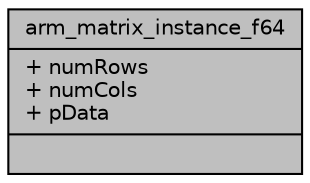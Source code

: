 digraph "arm_matrix_instance_f64"
{
  edge [fontname="Helvetica",fontsize="10",labelfontname="Helvetica",labelfontsize="10"];
  node [fontname="Helvetica",fontsize="10",shape=record];
  Node1 [label="{arm_matrix_instance_f64\n|+ numRows\l+ numCols\l+ pData\l|}",height=0.2,width=0.4,color="black", fillcolor="grey75", style="filled", fontcolor="black"];
}
